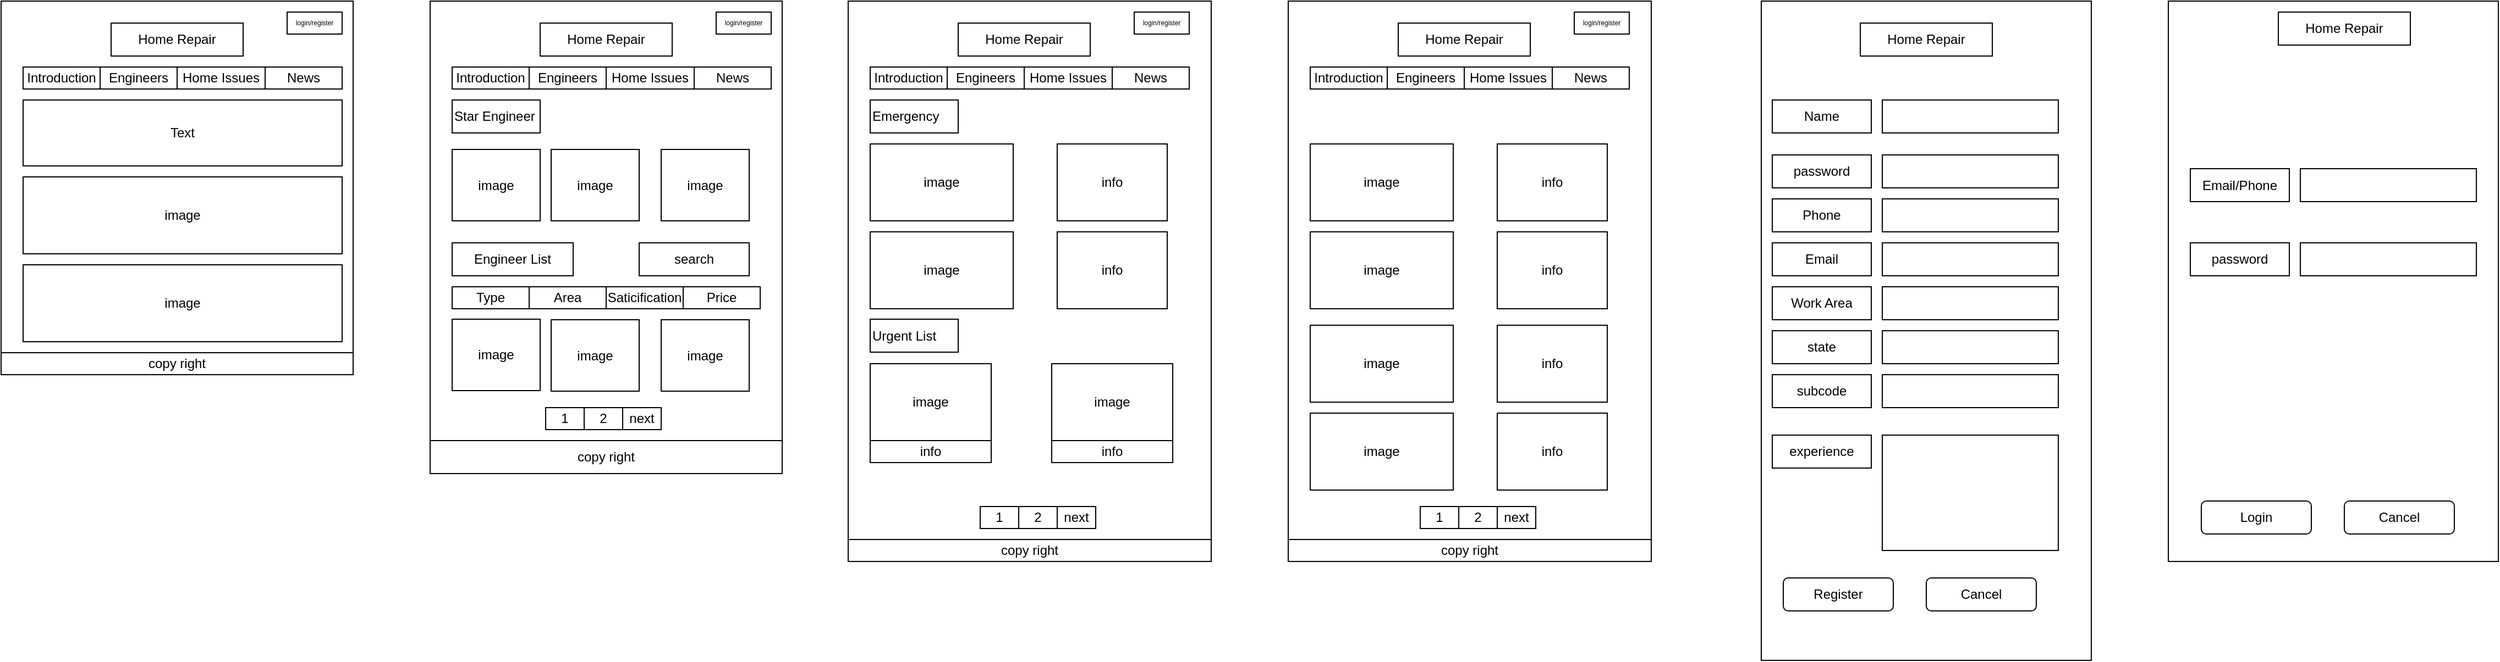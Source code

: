 <mxfile version="24.7.6">
  <diagram name="Page-1" id="8fEsWU7mBQ7dZBVTXYHx">
    <mxGraphModel dx="1838" dy="953" grid="1" gridSize="10" guides="1" tooltips="1" connect="1" arrows="1" fold="1" page="1" pageScale="1" pageWidth="827" pageHeight="1169" math="0" shadow="0">
      <root>
        <mxCell id="0" />
        <mxCell id="1" parent="0" />
        <mxCell id="IcS0ZcLBkt1m_JvbGS-I-1" value="" style="rounded=0;whiteSpace=wrap;html=1;" vertex="1" parent="1">
          <mxGeometry x="350" y="230" width="320" height="340" as="geometry" />
        </mxCell>
        <mxCell id="IcS0ZcLBkt1m_JvbGS-I-2" value="" style="rounded=0;whiteSpace=wrap;html=1;" vertex="1" parent="1">
          <mxGeometry x="370" y="290" width="290" height="20" as="geometry" />
        </mxCell>
        <mxCell id="IcS0ZcLBkt1m_JvbGS-I-3" value="Introduction" style="rounded=0;whiteSpace=wrap;html=1;" vertex="1" parent="1">
          <mxGeometry x="370" y="290" width="70" height="20" as="geometry" />
        </mxCell>
        <mxCell id="IcS0ZcLBkt1m_JvbGS-I-4" value="Engineers" style="rounded=0;whiteSpace=wrap;html=1;" vertex="1" parent="1">
          <mxGeometry x="440" y="290" width="70" height="20" as="geometry" />
        </mxCell>
        <mxCell id="IcS0ZcLBkt1m_JvbGS-I-5" value="Home Issues" style="rounded=0;whiteSpace=wrap;html=1;" vertex="1" parent="1">
          <mxGeometry x="510" y="290" width="80" height="20" as="geometry" />
        </mxCell>
        <mxCell id="IcS0ZcLBkt1m_JvbGS-I-6" value="News" style="rounded=0;whiteSpace=wrap;html=1;" vertex="1" parent="1">
          <mxGeometry x="590" y="290" width="70" height="20" as="geometry" />
        </mxCell>
        <mxCell id="IcS0ZcLBkt1m_JvbGS-I-7" value="Home Repair" style="rounded=0;whiteSpace=wrap;html=1;" vertex="1" parent="1">
          <mxGeometry x="450" y="250" width="120" height="30" as="geometry" />
        </mxCell>
        <mxCell id="IcS0ZcLBkt1m_JvbGS-I-8" value="login/register" style="rounded=0;whiteSpace=wrap;html=1;fontSize=6;" vertex="1" parent="1">
          <mxGeometry x="610" y="240" width="50" height="20" as="geometry" />
        </mxCell>
        <mxCell id="IcS0ZcLBkt1m_JvbGS-I-9" value="Text" style="rounded=0;whiteSpace=wrap;html=1;" vertex="1" parent="1">
          <mxGeometry x="370" y="320" width="290" height="60" as="geometry" />
        </mxCell>
        <mxCell id="IcS0ZcLBkt1m_JvbGS-I-10" value="image" style="rounded=0;whiteSpace=wrap;html=1;" vertex="1" parent="1">
          <mxGeometry x="370" y="390" width="290" height="70" as="geometry" />
        </mxCell>
        <mxCell id="IcS0ZcLBkt1m_JvbGS-I-11" value="copy right" style="rounded=0;whiteSpace=wrap;html=1;" vertex="1" parent="1">
          <mxGeometry x="350" y="550" width="320" height="20" as="geometry" />
        </mxCell>
        <mxCell id="IcS0ZcLBkt1m_JvbGS-I-12" value="image" style="rounded=0;whiteSpace=wrap;html=1;" vertex="1" parent="1">
          <mxGeometry x="370" y="470" width="290" height="70" as="geometry" />
        </mxCell>
        <mxCell id="IcS0ZcLBkt1m_JvbGS-I-13" value="" style="rounded=0;whiteSpace=wrap;html=1;" vertex="1" parent="1">
          <mxGeometry x="740" y="230" width="320" height="430" as="geometry" />
        </mxCell>
        <mxCell id="IcS0ZcLBkt1m_JvbGS-I-14" value="" style="rounded=0;whiteSpace=wrap;html=1;" vertex="1" parent="1">
          <mxGeometry x="760" y="290" width="290" height="20" as="geometry" />
        </mxCell>
        <mxCell id="IcS0ZcLBkt1m_JvbGS-I-15" value="Introduction" style="rounded=0;whiteSpace=wrap;html=1;" vertex="1" parent="1">
          <mxGeometry x="760" y="290" width="70" height="20" as="geometry" />
        </mxCell>
        <mxCell id="IcS0ZcLBkt1m_JvbGS-I-16" value="Engineers" style="rounded=0;whiteSpace=wrap;html=1;" vertex="1" parent="1">
          <mxGeometry x="830" y="290" width="70" height="20" as="geometry" />
        </mxCell>
        <mxCell id="IcS0ZcLBkt1m_JvbGS-I-17" value="Home Issues" style="rounded=0;whiteSpace=wrap;html=1;" vertex="1" parent="1">
          <mxGeometry x="900" y="290" width="80" height="20" as="geometry" />
        </mxCell>
        <mxCell id="IcS0ZcLBkt1m_JvbGS-I-18" value="News" style="rounded=0;whiteSpace=wrap;html=1;" vertex="1" parent="1">
          <mxGeometry x="980" y="290" width="70" height="20" as="geometry" />
        </mxCell>
        <mxCell id="IcS0ZcLBkt1m_JvbGS-I-19" value="Home Repair" style="rounded=0;whiteSpace=wrap;html=1;" vertex="1" parent="1">
          <mxGeometry x="840" y="250" width="120" height="30" as="geometry" />
        </mxCell>
        <mxCell id="IcS0ZcLBkt1m_JvbGS-I-20" value="login/register" style="rounded=0;whiteSpace=wrap;html=1;fontSize=6;" vertex="1" parent="1">
          <mxGeometry x="1000" y="240" width="50" height="20" as="geometry" />
        </mxCell>
        <mxCell id="IcS0ZcLBkt1m_JvbGS-I-22" value="image" style="rounded=0;whiteSpace=wrap;html=1;" vertex="1" parent="1">
          <mxGeometry x="760" y="365" width="80" height="65" as="geometry" />
        </mxCell>
        <mxCell id="IcS0ZcLBkt1m_JvbGS-I-23" value="copy right" style="rounded=0;whiteSpace=wrap;html=1;" vertex="1" parent="1">
          <mxGeometry x="740" y="630" width="320" height="30" as="geometry" />
        </mxCell>
        <mxCell id="IcS0ZcLBkt1m_JvbGS-I-24" value="Engineer List" style="rounded=0;whiteSpace=wrap;html=1;" vertex="1" parent="1">
          <mxGeometry x="760" y="450" width="110" height="30" as="geometry" />
        </mxCell>
        <mxCell id="IcS0ZcLBkt1m_JvbGS-I-25" value="" style="rounded=0;whiteSpace=wrap;html=1;" vertex="1" parent="1">
          <mxGeometry x="1120" y="230" width="330" height="510" as="geometry" />
        </mxCell>
        <mxCell id="IcS0ZcLBkt1m_JvbGS-I-26" value="" style="rounded=0;whiteSpace=wrap;html=1;" vertex="1" parent="1">
          <mxGeometry x="1140" y="290" width="290" height="20" as="geometry" />
        </mxCell>
        <mxCell id="IcS0ZcLBkt1m_JvbGS-I-27" value="Introduction" style="rounded=0;whiteSpace=wrap;html=1;" vertex="1" parent="1">
          <mxGeometry x="1140" y="290" width="70" height="20" as="geometry" />
        </mxCell>
        <mxCell id="IcS0ZcLBkt1m_JvbGS-I-28" value="Engineers" style="rounded=0;whiteSpace=wrap;html=1;" vertex="1" parent="1">
          <mxGeometry x="1210" y="290" width="70" height="20" as="geometry" />
        </mxCell>
        <mxCell id="IcS0ZcLBkt1m_JvbGS-I-29" value="Home Issues" style="rounded=0;whiteSpace=wrap;html=1;" vertex="1" parent="1">
          <mxGeometry x="1280" y="290" width="80" height="20" as="geometry" />
        </mxCell>
        <mxCell id="IcS0ZcLBkt1m_JvbGS-I-30" value="News" style="rounded=0;whiteSpace=wrap;html=1;" vertex="1" parent="1">
          <mxGeometry x="1360" y="290" width="70" height="20" as="geometry" />
        </mxCell>
        <mxCell id="IcS0ZcLBkt1m_JvbGS-I-31" value="Home Repair" style="rounded=0;whiteSpace=wrap;html=1;" vertex="1" parent="1">
          <mxGeometry x="1220" y="250" width="120" height="30" as="geometry" />
        </mxCell>
        <mxCell id="IcS0ZcLBkt1m_JvbGS-I-32" value="login/register" style="rounded=0;whiteSpace=wrap;html=1;fontSize=6;" vertex="1" parent="1">
          <mxGeometry x="1380" y="240" width="50" height="20" as="geometry" />
        </mxCell>
        <mxCell id="IcS0ZcLBkt1m_JvbGS-I-35" value="copy right" style="rounded=0;whiteSpace=wrap;html=1;" vertex="1" parent="1">
          <mxGeometry x="1120" y="720" width="330" height="20" as="geometry" />
        </mxCell>
        <mxCell id="IcS0ZcLBkt1m_JvbGS-I-37" value="Star Engineer" style="rounded=0;whiteSpace=wrap;html=1;align=left;" vertex="1" parent="1">
          <mxGeometry x="760" y="320" width="80" height="30" as="geometry" />
        </mxCell>
        <mxCell id="IcS0ZcLBkt1m_JvbGS-I-38" value="image" style="rounded=0;whiteSpace=wrap;html=1;" vertex="1" parent="1">
          <mxGeometry x="850" y="365" width="80" height="65" as="geometry" />
        </mxCell>
        <mxCell id="IcS0ZcLBkt1m_JvbGS-I-39" value="image" style="rounded=0;whiteSpace=wrap;html=1;" vertex="1" parent="1">
          <mxGeometry x="950" y="365" width="80" height="65" as="geometry" />
        </mxCell>
        <mxCell id="IcS0ZcLBkt1m_JvbGS-I-40" value="" style="rounded=0;whiteSpace=wrap;html=1;" vertex="1" parent="1">
          <mxGeometry x="760" y="490" width="280" height="20" as="geometry" />
        </mxCell>
        <mxCell id="IcS0ZcLBkt1m_JvbGS-I-41" value="Type" style="rounded=0;whiteSpace=wrap;html=1;" vertex="1" parent="1">
          <mxGeometry x="760" y="490" width="70" height="20" as="geometry" />
        </mxCell>
        <mxCell id="IcS0ZcLBkt1m_JvbGS-I-42" value="Area" style="rounded=0;whiteSpace=wrap;html=1;" vertex="1" parent="1">
          <mxGeometry x="830" y="490" width="70" height="20" as="geometry" />
        </mxCell>
        <mxCell id="IcS0ZcLBkt1m_JvbGS-I-43" value="Saticification" style="rounded=0;whiteSpace=wrap;html=1;" vertex="1" parent="1">
          <mxGeometry x="900" y="490" width="70" height="20" as="geometry" />
        </mxCell>
        <mxCell id="IcS0ZcLBkt1m_JvbGS-I-44" value="Price" style="rounded=0;whiteSpace=wrap;html=1;" vertex="1" parent="1">
          <mxGeometry x="970" y="490" width="70" height="20" as="geometry" />
        </mxCell>
        <mxCell id="IcS0ZcLBkt1m_JvbGS-I-45" value="image" style="rounded=0;whiteSpace=wrap;html=1;" vertex="1" parent="1">
          <mxGeometry x="760" y="519.5" width="80" height="65" as="geometry" />
        </mxCell>
        <mxCell id="IcS0ZcLBkt1m_JvbGS-I-46" value="image" style="rounded=0;whiteSpace=wrap;html=1;" vertex="1" parent="1">
          <mxGeometry x="850" y="520" width="80" height="65" as="geometry" />
        </mxCell>
        <mxCell id="IcS0ZcLBkt1m_JvbGS-I-47" value="image" style="rounded=0;whiteSpace=wrap;html=1;" vertex="1" parent="1">
          <mxGeometry x="950" y="520" width="80" height="65" as="geometry" />
        </mxCell>
        <mxCell id="IcS0ZcLBkt1m_JvbGS-I-48" value="search" style="rounded=0;whiteSpace=wrap;html=1;" vertex="1" parent="1">
          <mxGeometry x="930" y="450" width="100" height="30" as="geometry" />
        </mxCell>
        <mxCell id="IcS0ZcLBkt1m_JvbGS-I-49" value="" style="rounded=0;whiteSpace=wrap;html=1;" vertex="1" parent="1">
          <mxGeometry x="845" y="600" width="105" height="20" as="geometry" />
        </mxCell>
        <mxCell id="IcS0ZcLBkt1m_JvbGS-I-50" value="1" style="rounded=0;whiteSpace=wrap;html=1;" vertex="1" parent="1">
          <mxGeometry x="845" y="600" width="35" height="20" as="geometry" />
        </mxCell>
        <mxCell id="IcS0ZcLBkt1m_JvbGS-I-51" value="2" style="rounded=0;whiteSpace=wrap;html=1;" vertex="1" parent="1">
          <mxGeometry x="880" y="600" width="35" height="20" as="geometry" />
        </mxCell>
        <mxCell id="IcS0ZcLBkt1m_JvbGS-I-52" value="next" style="rounded=0;whiteSpace=wrap;html=1;" vertex="1" parent="1">
          <mxGeometry x="915" y="600" width="35" height="20" as="geometry" />
        </mxCell>
        <mxCell id="IcS0ZcLBkt1m_JvbGS-I-53" value="Emergency" style="rounded=0;whiteSpace=wrap;html=1;align=left;" vertex="1" parent="1">
          <mxGeometry x="1140" y="320" width="80" height="30" as="geometry" />
        </mxCell>
        <mxCell id="IcS0ZcLBkt1m_JvbGS-I-54" value="image" style="rounded=0;whiteSpace=wrap;html=1;" vertex="1" parent="1">
          <mxGeometry x="1140" y="360" width="130" height="70" as="geometry" />
        </mxCell>
        <mxCell id="IcS0ZcLBkt1m_JvbGS-I-55" value="info" style="rounded=0;whiteSpace=wrap;html=1;" vertex="1" parent="1">
          <mxGeometry x="1310" y="360" width="100" height="70" as="geometry" />
        </mxCell>
        <mxCell id="IcS0ZcLBkt1m_JvbGS-I-56" value="image" style="rounded=0;whiteSpace=wrap;html=1;" vertex="1" parent="1">
          <mxGeometry x="1140" y="440" width="130" height="70" as="geometry" />
        </mxCell>
        <mxCell id="IcS0ZcLBkt1m_JvbGS-I-57" value="info" style="rounded=0;whiteSpace=wrap;html=1;" vertex="1" parent="1">
          <mxGeometry x="1310" y="440" width="100" height="70" as="geometry" />
        </mxCell>
        <mxCell id="IcS0ZcLBkt1m_JvbGS-I-58" value="Urgent List" style="rounded=0;whiteSpace=wrap;html=1;align=left;" vertex="1" parent="1">
          <mxGeometry x="1140" y="519.5" width="80" height="30" as="geometry" />
        </mxCell>
        <mxCell id="IcS0ZcLBkt1m_JvbGS-I-59" value="image" style="rounded=0;whiteSpace=wrap;html=1;" vertex="1" parent="1">
          <mxGeometry x="1140" y="560" width="110" height="70" as="geometry" />
        </mxCell>
        <mxCell id="IcS0ZcLBkt1m_JvbGS-I-60" value="image" style="rounded=0;whiteSpace=wrap;html=1;" vertex="1" parent="1">
          <mxGeometry x="1305" y="560" width="110" height="70" as="geometry" />
        </mxCell>
        <mxCell id="IcS0ZcLBkt1m_JvbGS-I-61" value="info" style="rounded=0;whiteSpace=wrap;html=1;" vertex="1" parent="1">
          <mxGeometry x="1140" y="630" width="110" height="20" as="geometry" />
        </mxCell>
        <mxCell id="IcS0ZcLBkt1m_JvbGS-I-62" value="info" style="rounded=0;whiteSpace=wrap;html=1;" vertex="1" parent="1">
          <mxGeometry x="1305" y="630" width="110" height="20" as="geometry" />
        </mxCell>
        <mxCell id="IcS0ZcLBkt1m_JvbGS-I-68" value="1" style="rounded=0;whiteSpace=wrap;html=1;" vertex="1" parent="1">
          <mxGeometry x="1240" y="690" width="35" height="20" as="geometry" />
        </mxCell>
        <mxCell id="IcS0ZcLBkt1m_JvbGS-I-69" value="2" style="rounded=0;whiteSpace=wrap;html=1;" vertex="1" parent="1">
          <mxGeometry x="1275" y="690" width="35" height="20" as="geometry" />
        </mxCell>
        <mxCell id="IcS0ZcLBkt1m_JvbGS-I-70" value="next" style="rounded=0;whiteSpace=wrap;html=1;" vertex="1" parent="1">
          <mxGeometry x="1310" y="690" width="35" height="20" as="geometry" />
        </mxCell>
        <mxCell id="IcS0ZcLBkt1m_JvbGS-I-71" value="" style="rounded=0;whiteSpace=wrap;html=1;" vertex="1" parent="1">
          <mxGeometry x="1520" y="230" width="330" height="510" as="geometry" />
        </mxCell>
        <mxCell id="IcS0ZcLBkt1m_JvbGS-I-72" value="" style="rounded=0;whiteSpace=wrap;html=1;" vertex="1" parent="1">
          <mxGeometry x="1540" y="290" width="290" height="20" as="geometry" />
        </mxCell>
        <mxCell id="IcS0ZcLBkt1m_JvbGS-I-73" value="Introduction" style="rounded=0;whiteSpace=wrap;html=1;" vertex="1" parent="1">
          <mxGeometry x="1540" y="290" width="70" height="20" as="geometry" />
        </mxCell>
        <mxCell id="IcS0ZcLBkt1m_JvbGS-I-74" value="Engineers" style="rounded=0;whiteSpace=wrap;html=1;" vertex="1" parent="1">
          <mxGeometry x="1610" y="290" width="70" height="20" as="geometry" />
        </mxCell>
        <mxCell id="IcS0ZcLBkt1m_JvbGS-I-75" value="Home Issues" style="rounded=0;whiteSpace=wrap;html=1;" vertex="1" parent="1">
          <mxGeometry x="1680" y="290" width="80" height="20" as="geometry" />
        </mxCell>
        <mxCell id="IcS0ZcLBkt1m_JvbGS-I-76" value="News" style="rounded=0;whiteSpace=wrap;html=1;" vertex="1" parent="1">
          <mxGeometry x="1760" y="290" width="70" height="20" as="geometry" />
        </mxCell>
        <mxCell id="IcS0ZcLBkt1m_JvbGS-I-77" value="Home Repair" style="rounded=0;whiteSpace=wrap;html=1;" vertex="1" parent="1">
          <mxGeometry x="1620" y="250" width="120" height="30" as="geometry" />
        </mxCell>
        <mxCell id="IcS0ZcLBkt1m_JvbGS-I-78" value="login/register" style="rounded=0;whiteSpace=wrap;html=1;fontSize=6;" vertex="1" parent="1">
          <mxGeometry x="1780" y="240" width="50" height="20" as="geometry" />
        </mxCell>
        <mxCell id="IcS0ZcLBkt1m_JvbGS-I-79" value="copy right" style="rounded=0;whiteSpace=wrap;html=1;" vertex="1" parent="1">
          <mxGeometry x="1520" y="720" width="330" height="20" as="geometry" />
        </mxCell>
        <mxCell id="IcS0ZcLBkt1m_JvbGS-I-81" value="image" style="rounded=0;whiteSpace=wrap;html=1;" vertex="1" parent="1">
          <mxGeometry x="1540" y="360" width="130" height="70" as="geometry" />
        </mxCell>
        <mxCell id="IcS0ZcLBkt1m_JvbGS-I-82" value="info" style="rounded=0;whiteSpace=wrap;html=1;" vertex="1" parent="1">
          <mxGeometry x="1710" y="360" width="100" height="70" as="geometry" />
        </mxCell>
        <mxCell id="IcS0ZcLBkt1m_JvbGS-I-83" value="image" style="rounded=0;whiteSpace=wrap;html=1;" vertex="1" parent="1">
          <mxGeometry x="1540" y="440" width="130" height="70" as="geometry" />
        </mxCell>
        <mxCell id="IcS0ZcLBkt1m_JvbGS-I-84" value="info" style="rounded=0;whiteSpace=wrap;html=1;" vertex="1" parent="1">
          <mxGeometry x="1710" y="440" width="100" height="70" as="geometry" />
        </mxCell>
        <mxCell id="IcS0ZcLBkt1m_JvbGS-I-90" value="1" style="rounded=0;whiteSpace=wrap;html=1;" vertex="1" parent="1">
          <mxGeometry x="1640" y="690" width="35" height="20" as="geometry" />
        </mxCell>
        <mxCell id="IcS0ZcLBkt1m_JvbGS-I-91" value="2" style="rounded=0;whiteSpace=wrap;html=1;" vertex="1" parent="1">
          <mxGeometry x="1675" y="690" width="35" height="20" as="geometry" />
        </mxCell>
        <mxCell id="IcS0ZcLBkt1m_JvbGS-I-92" value="next" style="rounded=0;whiteSpace=wrap;html=1;" vertex="1" parent="1">
          <mxGeometry x="1710" y="690" width="35" height="20" as="geometry" />
        </mxCell>
        <mxCell id="IcS0ZcLBkt1m_JvbGS-I-93" value="image" style="rounded=0;whiteSpace=wrap;html=1;" vertex="1" parent="1">
          <mxGeometry x="1540" y="525" width="130" height="70" as="geometry" />
        </mxCell>
        <mxCell id="IcS0ZcLBkt1m_JvbGS-I-94" value="info" style="rounded=0;whiteSpace=wrap;html=1;" vertex="1" parent="1">
          <mxGeometry x="1710" y="525" width="100" height="70" as="geometry" />
        </mxCell>
        <mxCell id="IcS0ZcLBkt1m_JvbGS-I-95" value="image" style="rounded=0;whiteSpace=wrap;html=1;" vertex="1" parent="1">
          <mxGeometry x="1540" y="605" width="130" height="70" as="geometry" />
        </mxCell>
        <mxCell id="IcS0ZcLBkt1m_JvbGS-I-96" value="info" style="rounded=0;whiteSpace=wrap;html=1;" vertex="1" parent="1">
          <mxGeometry x="1710" y="605" width="100" height="70" as="geometry" />
        </mxCell>
        <mxCell id="IcS0ZcLBkt1m_JvbGS-I-97" value="" style="rounded=0;whiteSpace=wrap;html=1;" vertex="1" parent="1">
          <mxGeometry x="1950" y="230" width="300" height="600" as="geometry" />
        </mxCell>
        <mxCell id="IcS0ZcLBkt1m_JvbGS-I-98" value="Home Repair" style="rounded=0;whiteSpace=wrap;html=1;" vertex="1" parent="1">
          <mxGeometry x="2040" y="250" width="120" height="30" as="geometry" />
        </mxCell>
        <mxCell id="IcS0ZcLBkt1m_JvbGS-I-99" value="password" style="rounded=0;whiteSpace=wrap;html=1;" vertex="1" parent="1">
          <mxGeometry x="1960" y="370" width="90" height="30" as="geometry" />
        </mxCell>
        <mxCell id="IcS0ZcLBkt1m_JvbGS-I-100" value="" style="rounded=0;whiteSpace=wrap;html=1;" vertex="1" parent="1">
          <mxGeometry x="2060" y="370" width="160" height="30" as="geometry" />
        </mxCell>
        <mxCell id="IcS0ZcLBkt1m_JvbGS-I-101" value="Phone" style="rounded=0;whiteSpace=wrap;html=1;" vertex="1" parent="1">
          <mxGeometry x="1960" y="410" width="90" height="30" as="geometry" />
        </mxCell>
        <mxCell id="IcS0ZcLBkt1m_JvbGS-I-102" value="" style="rounded=0;whiteSpace=wrap;html=1;" vertex="1" parent="1">
          <mxGeometry x="2060" y="410" width="160" height="30" as="geometry" />
        </mxCell>
        <mxCell id="IcS0ZcLBkt1m_JvbGS-I-103" value="Email" style="rounded=0;whiteSpace=wrap;html=1;" vertex="1" parent="1">
          <mxGeometry x="1960" y="450" width="90" height="30" as="geometry" />
        </mxCell>
        <mxCell id="IcS0ZcLBkt1m_JvbGS-I-104" value="" style="rounded=0;whiteSpace=wrap;html=1;" vertex="1" parent="1">
          <mxGeometry x="2060" y="450" width="160" height="30" as="geometry" />
        </mxCell>
        <mxCell id="IcS0ZcLBkt1m_JvbGS-I-105" value="Work Area" style="rounded=0;whiteSpace=wrap;html=1;" vertex="1" parent="1">
          <mxGeometry x="1960" y="490" width="90" height="30" as="geometry" />
        </mxCell>
        <mxCell id="IcS0ZcLBkt1m_JvbGS-I-106" value="" style="rounded=0;whiteSpace=wrap;html=1;" vertex="1" parent="1">
          <mxGeometry x="2060" y="490" width="160" height="30" as="geometry" />
        </mxCell>
        <mxCell id="IcS0ZcLBkt1m_JvbGS-I-107" value="state" style="rounded=0;whiteSpace=wrap;html=1;" vertex="1" parent="1">
          <mxGeometry x="1960" y="530" width="90" height="30" as="geometry" />
        </mxCell>
        <mxCell id="IcS0ZcLBkt1m_JvbGS-I-108" value="" style="rounded=0;whiteSpace=wrap;html=1;" vertex="1" parent="1">
          <mxGeometry x="2060" y="530" width="160" height="30" as="geometry" />
        </mxCell>
        <mxCell id="IcS0ZcLBkt1m_JvbGS-I-109" value="subcode" style="rounded=0;whiteSpace=wrap;html=1;" vertex="1" parent="1">
          <mxGeometry x="1960" y="570" width="90" height="30" as="geometry" />
        </mxCell>
        <mxCell id="IcS0ZcLBkt1m_JvbGS-I-110" value="" style="rounded=0;whiteSpace=wrap;html=1;" vertex="1" parent="1">
          <mxGeometry x="2060" y="570" width="160" height="30" as="geometry" />
        </mxCell>
        <mxCell id="IcS0ZcLBkt1m_JvbGS-I-111" value="experience" style="rounded=0;whiteSpace=wrap;html=1;" vertex="1" parent="1">
          <mxGeometry x="1960" y="625" width="90" height="30" as="geometry" />
        </mxCell>
        <mxCell id="IcS0ZcLBkt1m_JvbGS-I-112" value="" style="rounded=0;whiteSpace=wrap;html=1;" vertex="1" parent="1">
          <mxGeometry x="2060" y="625" width="160" height="105" as="geometry" />
        </mxCell>
        <mxCell id="IcS0ZcLBkt1m_JvbGS-I-113" value="Register" style="rounded=1;whiteSpace=wrap;html=1;" vertex="1" parent="1">
          <mxGeometry x="1970" y="755" width="100" height="30" as="geometry" />
        </mxCell>
        <mxCell id="IcS0ZcLBkt1m_JvbGS-I-114" value="Cancel" style="rounded=1;whiteSpace=wrap;html=1;" vertex="1" parent="1">
          <mxGeometry x="2100" y="755" width="100" height="30" as="geometry" />
        </mxCell>
        <mxCell id="IcS0ZcLBkt1m_JvbGS-I-115" value="" style="rounded=0;whiteSpace=wrap;html=1;" vertex="1" parent="1">
          <mxGeometry x="2320" y="230" width="300" height="510" as="geometry" />
        </mxCell>
        <mxCell id="IcS0ZcLBkt1m_JvbGS-I-116" value="Home Repair" style="rounded=0;whiteSpace=wrap;html=1;" vertex="1" parent="1">
          <mxGeometry x="2420" y="240" width="120" height="30" as="geometry" />
        </mxCell>
        <mxCell id="IcS0ZcLBkt1m_JvbGS-I-119" value="Email/Phone" style="rounded=0;whiteSpace=wrap;html=1;" vertex="1" parent="1">
          <mxGeometry x="2340" y="382.5" width="90" height="30" as="geometry" />
        </mxCell>
        <mxCell id="IcS0ZcLBkt1m_JvbGS-I-120" value="" style="rounded=0;whiteSpace=wrap;html=1;" vertex="1" parent="1">
          <mxGeometry x="2440" y="382.5" width="160" height="30" as="geometry" />
        </mxCell>
        <mxCell id="IcS0ZcLBkt1m_JvbGS-I-121" value="password" style="rounded=0;whiteSpace=wrap;html=1;" vertex="1" parent="1">
          <mxGeometry x="2340" y="450" width="90" height="30" as="geometry" />
        </mxCell>
        <mxCell id="IcS0ZcLBkt1m_JvbGS-I-122" value="" style="rounded=0;whiteSpace=wrap;html=1;" vertex="1" parent="1">
          <mxGeometry x="2440" y="450" width="160" height="30" as="geometry" />
        </mxCell>
        <mxCell id="IcS0ZcLBkt1m_JvbGS-I-131" value="Login" style="rounded=1;whiteSpace=wrap;html=1;" vertex="1" parent="1">
          <mxGeometry x="2350" y="685" width="100" height="30" as="geometry" />
        </mxCell>
        <mxCell id="IcS0ZcLBkt1m_JvbGS-I-132" value="Cancel" style="rounded=1;whiteSpace=wrap;html=1;" vertex="1" parent="1">
          <mxGeometry x="2480" y="685" width="100" height="30" as="geometry" />
        </mxCell>
        <mxCell id="IcS0ZcLBkt1m_JvbGS-I-133" value="Name" style="rounded=0;whiteSpace=wrap;html=1;" vertex="1" parent="1">
          <mxGeometry x="1960" y="320" width="90" height="30" as="geometry" />
        </mxCell>
        <mxCell id="IcS0ZcLBkt1m_JvbGS-I-134" value="" style="rounded=0;whiteSpace=wrap;html=1;" vertex="1" parent="1">
          <mxGeometry x="2060" y="320" width="160" height="30" as="geometry" />
        </mxCell>
      </root>
    </mxGraphModel>
  </diagram>
</mxfile>
